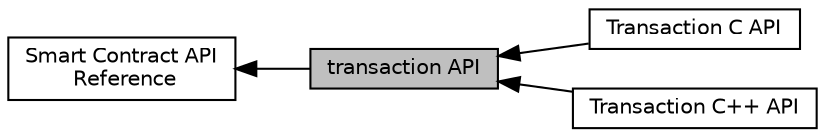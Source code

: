 digraph "transaction API"
{
  edge [fontname="Helvetica",fontsize="10",labelfontname="Helvetica",labelfontsize="10"];
  node [fontname="Helvetica",fontsize="10",shape=record];
  rankdir=LR;
  Node2 [label="Transaction C API",height=0.2,width=0.4,color="black", fillcolor="white", style="filled",URL="$group__transactioncapi.html",tooltip="Define API for sending transactions. "];
  Node1 [label="Smart Contract API\l Reference",height=0.2,width=0.4,color="black", fillcolor="white", style="filled",URL="$group__contractdev.html",tooltip="Introduction to writing contracts for AAC.IO. "];
  Node3 [label="Transaction C++ API",height=0.2,width=0.4,color="black", fillcolor="white", style="filled",URL="$group__transactioncppapi.html",tooltip="Type-safe C++ wrappers for transaction C API. "];
  Node0 [label="transaction API",height=0.2,width=0.4,color="black", fillcolor="grey75", style="filled", fontcolor="black"];
  Node1->Node0 [shape=plaintext, dir="back", style="solid"];
  Node0->Node2 [shape=plaintext, dir="back", style="solid"];
  Node0->Node3 [shape=plaintext, dir="back", style="solid"];
}

